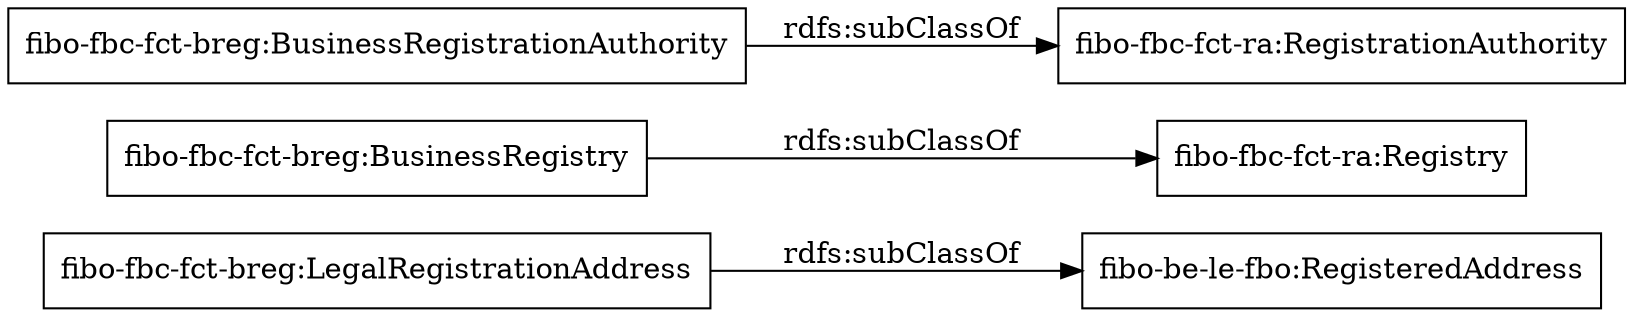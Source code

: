 digraph ar2dtool_diagram { 
rankdir=LR;
size="1000"
node [shape = rectangle, color="black"]; "fibo-fbc-fct-breg:LegalRegistrationAddress" "fibo-fbc-fct-breg:BusinessRegistry" "fibo-fbc-fct-breg:BusinessRegistrationAuthority" ; /*classes style*/
	"fibo-fbc-fct-breg:LegalRegistrationAddress" -> "fibo-be-le-fbo:RegisteredAddress" [ label = "rdfs:subClassOf" ];
	"fibo-fbc-fct-breg:BusinessRegistrationAuthority" -> "fibo-fbc-fct-ra:RegistrationAuthority" [ label = "rdfs:subClassOf" ];
	"fibo-fbc-fct-breg:BusinessRegistry" -> "fibo-fbc-fct-ra:Registry" [ label = "rdfs:subClassOf" ];

}
